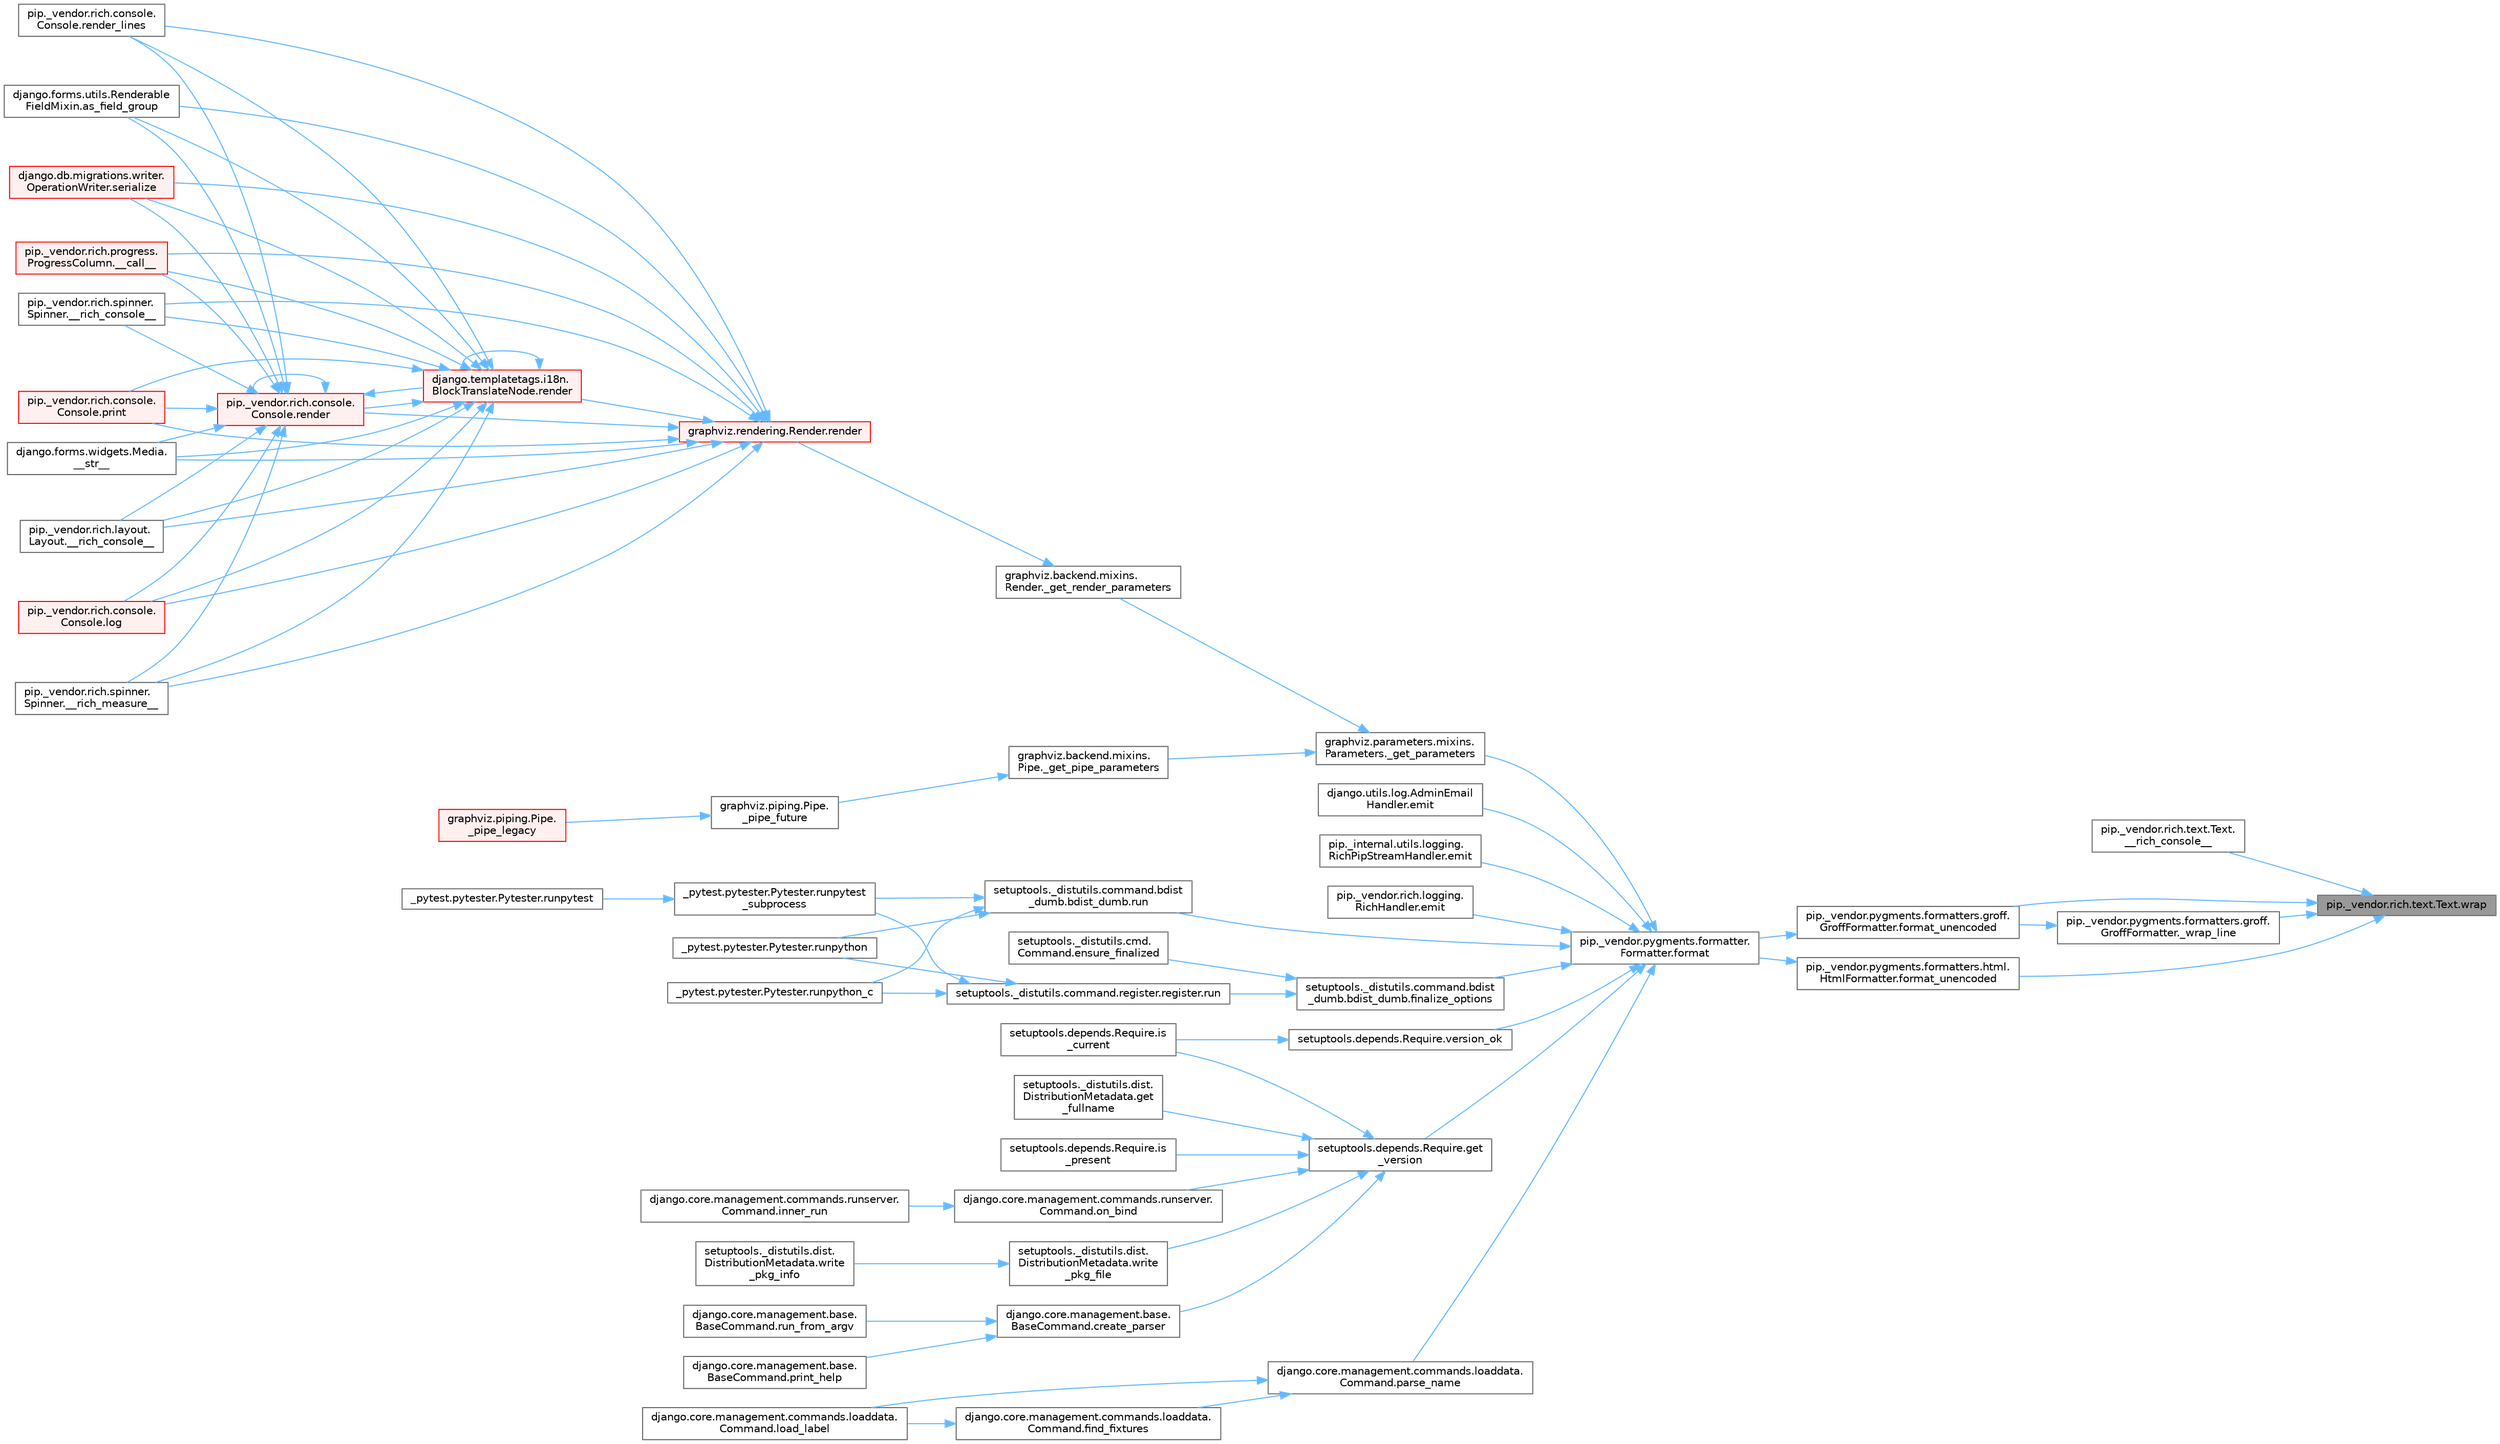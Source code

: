 digraph "pip._vendor.rich.text.Text.wrap"
{
 // LATEX_PDF_SIZE
  bgcolor="transparent";
  edge [fontname=Helvetica,fontsize=10,labelfontname=Helvetica,labelfontsize=10];
  node [fontname=Helvetica,fontsize=10,shape=box,height=0.2,width=0.4];
  rankdir="RL";
  Node1 [id="Node000001",label="pip._vendor.rich.text.Text.wrap",height=0.2,width=0.4,color="gray40", fillcolor="grey60", style="filled", fontcolor="black",tooltip=" "];
  Node1 -> Node2 [id="edge1_Node000001_Node000002",dir="back",color="steelblue1",style="solid",tooltip=" "];
  Node2 [id="Node000002",label="pip._vendor.rich.text.Text.\l__rich_console__",height=0.2,width=0.4,color="grey40", fillcolor="white", style="filled",URL="$classpip_1_1__vendor_1_1rich_1_1text_1_1_text.html#abf1ba85df0af2025a4778a2915a09b37",tooltip=" "];
  Node1 -> Node3 [id="edge2_Node000001_Node000003",dir="back",color="steelblue1",style="solid",tooltip=" "];
  Node3 [id="Node000003",label="pip._vendor.pygments.formatters.groff.\lGroffFormatter._wrap_line",height=0.2,width=0.4,color="grey40", fillcolor="white", style="filled",URL="$classpip_1_1__vendor_1_1pygments_1_1formatters_1_1groff_1_1_groff_formatter.html#aae3ca36de9a248c3cbe687eb0a4a5095",tooltip=" "];
  Node3 -> Node4 [id="edge3_Node000003_Node000004",dir="back",color="steelblue1",style="solid",tooltip=" "];
  Node4 [id="Node000004",label="pip._vendor.pygments.formatters.groff.\lGroffFormatter.format_unencoded",height=0.2,width=0.4,color="grey40", fillcolor="white", style="filled",URL="$classpip_1_1__vendor_1_1pygments_1_1formatters_1_1groff_1_1_groff_formatter.html#a7cf1f01b75aa6d5b579dcef32ae2ef8f",tooltip=" "];
  Node4 -> Node5 [id="edge4_Node000004_Node000005",dir="back",color="steelblue1",style="solid",tooltip=" "];
  Node5 [id="Node000005",label="pip._vendor.pygments.formatter.\lFormatter.format",height=0.2,width=0.4,color="grey40", fillcolor="white", style="filled",URL="$classpip_1_1__vendor_1_1pygments_1_1formatter_1_1_formatter.html#a11054ddaa650b704c79f1ea0500b1e1e",tooltip=" "];
  Node5 -> Node6 [id="edge5_Node000005_Node000006",dir="back",color="steelblue1",style="solid",tooltip=" "];
  Node6 [id="Node000006",label="graphviz.parameters.mixins.\lParameters._get_parameters",height=0.2,width=0.4,color="grey40", fillcolor="white", style="filled",URL="$classgraphviz_1_1parameters_1_1mixins_1_1_parameters.html#afbdb3248258e4e956d5a7a5f70e60b27",tooltip=" "];
  Node6 -> Node7 [id="edge6_Node000006_Node000007",dir="back",color="steelblue1",style="solid",tooltip=" "];
  Node7 [id="Node000007",label="graphviz.backend.mixins.\lPipe._get_pipe_parameters",height=0.2,width=0.4,color="grey40", fillcolor="white", style="filled",URL="$classgraphviz_1_1backend_1_1mixins_1_1_pipe.html#a71c9b0c3410eae1975141f6c7774a1a0",tooltip=" "];
  Node7 -> Node8 [id="edge7_Node000007_Node000008",dir="back",color="steelblue1",style="solid",tooltip=" "];
  Node8 [id="Node000008",label="graphviz.piping.Pipe.\l_pipe_future",height=0.2,width=0.4,color="grey40", fillcolor="white", style="filled",URL="$classgraphviz_1_1piping_1_1_pipe.html#af8e945601764f6c1340dc13ff7606aab",tooltip=" "];
  Node8 -> Node9 [id="edge8_Node000008_Node000009",dir="back",color="steelblue1",style="solid",tooltip=" "];
  Node9 [id="Node000009",label="graphviz.piping.Pipe.\l_pipe_legacy",height=0.2,width=0.4,color="red", fillcolor="#FFF0F0", style="filled",URL="$classgraphviz_1_1piping_1_1_pipe.html#a6632f0bdcb84b91daead31b26b79b528",tooltip=" "];
  Node6 -> Node14 [id="edge9_Node000006_Node000014",dir="back",color="steelblue1",style="solid",tooltip=" "];
  Node14 [id="Node000014",label="graphviz.backend.mixins.\lRender._get_render_parameters",height=0.2,width=0.4,color="grey40", fillcolor="white", style="filled",URL="$classgraphviz_1_1backend_1_1mixins_1_1_render.html#aedbcb99d10d2133f71d5f6671cbe257b",tooltip=" "];
  Node14 -> Node15 [id="edge10_Node000014_Node000015",dir="back",color="steelblue1",style="solid",tooltip=" "];
  Node15 [id="Node000015",label="graphviz.rendering.Render.render",height=0.2,width=0.4,color="red", fillcolor="#FFF0F0", style="filled",URL="$classgraphviz_1_1rendering_1_1_render.html#a0249d6538d64a6b59b1bed64d4636456",tooltip=" "];
  Node15 -> Node16 [id="edge11_Node000015_Node000016",dir="back",color="steelblue1",style="solid",tooltip=" "];
  Node16 [id="Node000016",label="pip._vendor.rich.progress.\lProgressColumn.__call__",height=0.2,width=0.4,color="red", fillcolor="#FFF0F0", style="filled",URL="$classpip_1_1__vendor_1_1rich_1_1progress_1_1_progress_column.html#ae0c399be74222f949edb0fa5324cf6ea",tooltip=" "];
  Node15 -> Node19 [id="edge12_Node000015_Node000019",dir="back",color="steelblue1",style="solid",tooltip=" "];
  Node19 [id="Node000019",label="pip._vendor.rich.layout.\lLayout.__rich_console__",height=0.2,width=0.4,color="grey40", fillcolor="white", style="filled",URL="$classpip_1_1__vendor_1_1rich_1_1layout_1_1_layout.html#ac39cb3d17d2b0324ee1b0dada41a3ebd",tooltip=" "];
  Node15 -> Node20 [id="edge13_Node000015_Node000020",dir="back",color="steelblue1",style="solid",tooltip=" "];
  Node20 [id="Node000020",label="pip._vendor.rich.spinner.\lSpinner.__rich_console__",height=0.2,width=0.4,color="grey40", fillcolor="white", style="filled",URL="$classpip_1_1__vendor_1_1rich_1_1spinner_1_1_spinner.html#a6883d8dced19ac48d4dfc74f776357fd",tooltip=" "];
  Node15 -> Node21 [id="edge14_Node000015_Node000021",dir="back",color="steelblue1",style="solid",tooltip=" "];
  Node21 [id="Node000021",label="pip._vendor.rich.spinner.\lSpinner.__rich_measure__",height=0.2,width=0.4,color="grey40", fillcolor="white", style="filled",URL="$classpip_1_1__vendor_1_1rich_1_1spinner_1_1_spinner.html#a89745682c823c44a31bae8e8d07869f5",tooltip=" "];
  Node15 -> Node22 [id="edge15_Node000015_Node000022",dir="back",color="steelblue1",style="solid",tooltip=" "];
  Node22 [id="Node000022",label="django.forms.widgets.Media.\l__str__",height=0.2,width=0.4,color="grey40", fillcolor="white", style="filled",URL="$classdjango_1_1forms_1_1widgets_1_1_media.html#ae1651710548a7d9f14f036d035012d21",tooltip=" "];
  Node15 -> Node23 [id="edge16_Node000015_Node000023",dir="back",color="steelblue1",style="solid",tooltip=" "];
  Node23 [id="Node000023",label="django.forms.utils.Renderable\lFieldMixin.as_field_group",height=0.2,width=0.4,color="grey40", fillcolor="white", style="filled",URL="$classdjango_1_1forms_1_1utils_1_1_renderable_field_mixin.html#a1e9a1b4f790ea694431554267fd5d74c",tooltip=" "];
  Node15 -> Node24 [id="edge17_Node000015_Node000024",dir="back",color="steelblue1",style="solid",tooltip=" "];
  Node24 [id="Node000024",label="pip._vendor.rich.console.\lConsole.log",height=0.2,width=0.4,color="red", fillcolor="#FFF0F0", style="filled",URL="$classpip_1_1__vendor_1_1rich_1_1console_1_1_console.html#af9c77e39f9413fc2b134c60cfa23b0f1",tooltip=" "];
  Node15 -> Node445 [id="edge18_Node000015_Node000445",dir="back",color="steelblue1",style="solid",tooltip=" "];
  Node445 [id="Node000445",label="pip._vendor.rich.console.\lConsole.print",height=0.2,width=0.4,color="red", fillcolor="#FFF0F0", style="filled",URL="$classpip_1_1__vendor_1_1rich_1_1console_1_1_console.html#af954370cdbb49236b597f2c11064549d",tooltip=" "];
  Node15 -> Node890 [id="edge19_Node000015_Node000890",dir="back",color="steelblue1",style="solid",tooltip=" "];
  Node890 [id="Node000890",label="django.templatetags.i18n.\lBlockTranslateNode.render",height=0.2,width=0.4,color="red", fillcolor="#FFF0F0", style="filled",URL="$classdjango_1_1templatetags_1_1i18n_1_1_block_translate_node.html#aaf05bebfd02c1c4b676387ada0357832",tooltip=" "];
  Node890 -> Node16 [id="edge20_Node000890_Node000016",dir="back",color="steelblue1",style="solid",tooltip=" "];
  Node890 -> Node19 [id="edge21_Node000890_Node000019",dir="back",color="steelblue1",style="solid",tooltip=" "];
  Node890 -> Node20 [id="edge22_Node000890_Node000020",dir="back",color="steelblue1",style="solid",tooltip=" "];
  Node890 -> Node21 [id="edge23_Node000890_Node000021",dir="back",color="steelblue1",style="solid",tooltip=" "];
  Node890 -> Node22 [id="edge24_Node000890_Node000022",dir="back",color="steelblue1",style="solid",tooltip=" "];
  Node890 -> Node23 [id="edge25_Node000890_Node000023",dir="back",color="steelblue1",style="solid",tooltip=" "];
  Node890 -> Node24 [id="edge26_Node000890_Node000024",dir="back",color="steelblue1",style="solid",tooltip=" "];
  Node890 -> Node445 [id="edge27_Node000890_Node000445",dir="back",color="steelblue1",style="solid",tooltip=" "];
  Node890 -> Node890 [id="edge28_Node000890_Node000890",dir="back",color="steelblue1",style="solid",tooltip=" "];
  Node890 -> Node891 [id="edge29_Node000890_Node000891",dir="back",color="steelblue1",style="solid",tooltip=" "];
  Node891 [id="Node000891",label="pip._vendor.rich.console.\lConsole.render",height=0.2,width=0.4,color="red", fillcolor="#FFF0F0", style="filled",URL="$classpip_1_1__vendor_1_1rich_1_1console_1_1_console.html#a9551b8254c573105adde80622393a938",tooltip=" "];
  Node891 -> Node16 [id="edge30_Node000891_Node000016",dir="back",color="steelblue1",style="solid",tooltip=" "];
  Node891 -> Node19 [id="edge31_Node000891_Node000019",dir="back",color="steelblue1",style="solid",tooltip=" "];
  Node891 -> Node20 [id="edge32_Node000891_Node000020",dir="back",color="steelblue1",style="solid",tooltip=" "];
  Node891 -> Node21 [id="edge33_Node000891_Node000021",dir="back",color="steelblue1",style="solid",tooltip=" "];
  Node891 -> Node22 [id="edge34_Node000891_Node000022",dir="back",color="steelblue1",style="solid",tooltip=" "];
  Node891 -> Node23 [id="edge35_Node000891_Node000023",dir="back",color="steelblue1",style="solid",tooltip=" "];
  Node891 -> Node24 [id="edge36_Node000891_Node000024",dir="back",color="steelblue1",style="solid",tooltip=" "];
  Node891 -> Node445 [id="edge37_Node000891_Node000445",dir="back",color="steelblue1",style="solid",tooltip=" "];
  Node891 -> Node890 [id="edge38_Node000891_Node000890",dir="back",color="steelblue1",style="solid",tooltip=" "];
  Node891 -> Node891 [id="edge39_Node000891_Node000891",dir="back",color="steelblue1",style="solid",tooltip=" "];
  Node891 -> Node892 [id="edge40_Node000891_Node000892",dir="back",color="steelblue1",style="solid",tooltip=" "];
  Node892 [id="Node000892",label="pip._vendor.rich.console.\lConsole.render_lines",height=0.2,width=0.4,color="grey40", fillcolor="white", style="filled",URL="$classpip_1_1__vendor_1_1rich_1_1console_1_1_console.html#a5818808a49db20c5bee6986425f96f14",tooltip=" "];
  Node891 -> Node893 [id="edge41_Node000891_Node000893",dir="back",color="steelblue1",style="solid",tooltip=" "];
  Node893 [id="Node000893",label="django.db.migrations.writer.\lOperationWriter.serialize",height=0.2,width=0.4,color="red", fillcolor="#FFF0F0", style="filled",URL="$classdjango_1_1db_1_1migrations_1_1writer_1_1_operation_writer.html#a866e8d13e1c54a35d74e9a6b0383b2f8",tooltip=" "];
  Node890 -> Node892 [id="edge42_Node000890_Node000892",dir="back",color="steelblue1",style="solid",tooltip=" "];
  Node890 -> Node893 [id="edge43_Node000890_Node000893",dir="back",color="steelblue1",style="solid",tooltip=" "];
  Node15 -> Node891 [id="edge44_Node000015_Node000891",dir="back",color="steelblue1",style="solid",tooltip=" "];
  Node15 -> Node892 [id="edge45_Node000015_Node000892",dir="back",color="steelblue1",style="solid",tooltip=" "];
  Node15 -> Node893 [id="edge46_Node000015_Node000893",dir="back",color="steelblue1",style="solid",tooltip=" "];
  Node5 -> Node936 [id="edge47_Node000005_Node000936",dir="back",color="steelblue1",style="solid",tooltip=" "];
  Node936 [id="Node000936",label="django.utils.log.AdminEmail\lHandler.emit",height=0.2,width=0.4,color="grey40", fillcolor="white", style="filled",URL="$classdjango_1_1utils_1_1log_1_1_admin_email_handler.html#a11349fead71eaec84d4aff34a8deb666",tooltip=" "];
  Node5 -> Node937 [id="edge48_Node000005_Node000937",dir="back",color="steelblue1",style="solid",tooltip=" "];
  Node937 [id="Node000937",label="pip._internal.utils.logging.\lRichPipStreamHandler.emit",height=0.2,width=0.4,color="grey40", fillcolor="white", style="filled",URL="$classpip_1_1__internal_1_1utils_1_1logging_1_1_rich_pip_stream_handler.html#ad9f05ef5ca9f8e35a17f0786341ede5e",tooltip=" "];
  Node5 -> Node938 [id="edge49_Node000005_Node000938",dir="back",color="steelblue1",style="solid",tooltip=" "];
  Node938 [id="Node000938",label="pip._vendor.rich.logging.\lRichHandler.emit",height=0.2,width=0.4,color="grey40", fillcolor="white", style="filled",URL="$classpip_1_1__vendor_1_1rich_1_1logging_1_1_rich_handler.html#ab4cb212e118c85f22366e22bc4a7d0fc",tooltip=" "];
  Node5 -> Node939 [id="edge50_Node000005_Node000939",dir="back",color="steelblue1",style="solid",tooltip=" "];
  Node939 [id="Node000939",label="setuptools._distutils.command.bdist\l_dumb.bdist_dumb.finalize_options",height=0.2,width=0.4,color="grey40", fillcolor="white", style="filled",URL="$classsetuptools_1_1__distutils_1_1command_1_1bdist__dumb_1_1bdist__dumb.html#a5c59784dbb6b042d048b222bf21b617b",tooltip=" "];
  Node939 -> Node116 [id="edge51_Node000939_Node000116",dir="back",color="steelblue1",style="solid",tooltip=" "];
  Node116 [id="Node000116",label="setuptools._distutils.cmd.\lCommand.ensure_finalized",height=0.2,width=0.4,color="grey40", fillcolor="white", style="filled",URL="$classsetuptools_1_1__distutils_1_1cmd_1_1_command.html#a3d586ca13afbfed87a11872fd15515ab",tooltip=" "];
  Node939 -> Node117 [id="edge52_Node000939_Node000117",dir="back",color="steelblue1",style="solid",tooltip=" "];
  Node117 [id="Node000117",label="setuptools._distutils.command.register.register.run",height=0.2,width=0.4,color="grey40", fillcolor="white", style="filled",URL="$classsetuptools_1_1__distutils_1_1command_1_1register_1_1register.html#a2c04b126757f477c907033d7f3d0e169",tooltip=" "];
  Node117 -> Node118 [id="edge53_Node000117_Node000118",dir="back",color="steelblue1",style="solid",tooltip=" "];
  Node118 [id="Node000118",label="_pytest.pytester.Pytester.runpytest\l_subprocess",height=0.2,width=0.4,color="grey40", fillcolor="white", style="filled",URL="$class__pytest_1_1pytester_1_1_pytester.html#a59323c6d6a1469a1206f1c0b8fce99c9",tooltip=" "];
  Node118 -> Node119 [id="edge54_Node000118_Node000119",dir="back",color="steelblue1",style="solid",tooltip=" "];
  Node119 [id="Node000119",label="_pytest.pytester.Pytester.runpytest",height=0.2,width=0.4,color="grey40", fillcolor="white", style="filled",URL="$class__pytest_1_1pytester_1_1_pytester.html#a2765db48ffe1b8853581d711ff43a87b",tooltip=" "];
  Node117 -> Node120 [id="edge55_Node000117_Node000120",dir="back",color="steelblue1",style="solid",tooltip=" "];
  Node120 [id="Node000120",label="_pytest.pytester.Pytester.runpython",height=0.2,width=0.4,color="grey40", fillcolor="white", style="filled",URL="$class__pytest_1_1pytester_1_1_pytester.html#a4e0c539507f15fd333cf618faf9687ef",tooltip=" "];
  Node117 -> Node121 [id="edge56_Node000117_Node000121",dir="back",color="steelblue1",style="solid",tooltip=" "];
  Node121 [id="Node000121",label="_pytest.pytester.Pytester.runpython_c",height=0.2,width=0.4,color="grey40", fillcolor="white", style="filled",URL="$class__pytest_1_1pytester_1_1_pytester.html#aea789acfe206d9c40d9a6bf54a337f2a",tooltip=" "];
  Node5 -> Node940 [id="edge57_Node000005_Node000940",dir="back",color="steelblue1",style="solid",tooltip=" "];
  Node940 [id="Node000940",label="setuptools.depends.Require.get\l_version",height=0.2,width=0.4,color="grey40", fillcolor="white", style="filled",URL="$classsetuptools_1_1depends_1_1_require.html#a4046ad4155f80d85057e4ccd6a41dc00",tooltip=" "];
  Node940 -> Node941 [id="edge58_Node000940_Node000941",dir="back",color="steelblue1",style="solid",tooltip=" "];
  Node941 [id="Node000941",label="django.core.management.base.\lBaseCommand.create_parser",height=0.2,width=0.4,color="grey40", fillcolor="white", style="filled",URL="$classdjango_1_1core_1_1management_1_1base_1_1_base_command.html#ae878e488f18d67acf1037a7e2db5b478",tooltip=" "];
  Node941 -> Node942 [id="edge59_Node000941_Node000942",dir="back",color="steelblue1",style="solid",tooltip=" "];
  Node942 [id="Node000942",label="django.core.management.base.\lBaseCommand.print_help",height=0.2,width=0.4,color="grey40", fillcolor="white", style="filled",URL="$classdjango_1_1core_1_1management_1_1base_1_1_base_command.html#a9f81b6c52db3a2b0a123ca7bdd0ee819",tooltip=" "];
  Node941 -> Node350 [id="edge60_Node000941_Node000350",dir="back",color="steelblue1",style="solid",tooltip=" "];
  Node350 [id="Node000350",label="django.core.management.base.\lBaseCommand.run_from_argv",height=0.2,width=0.4,color="grey40", fillcolor="white", style="filled",URL="$classdjango_1_1core_1_1management_1_1base_1_1_base_command.html#a6c1cc5fc9ec35d268e45ebaadd2ac4a7",tooltip=" "];
  Node940 -> Node943 [id="edge61_Node000940_Node000943",dir="back",color="steelblue1",style="solid",tooltip=" "];
  Node943 [id="Node000943",label="setuptools._distutils.dist.\lDistributionMetadata.get\l_fullname",height=0.2,width=0.4,color="grey40", fillcolor="white", style="filled",URL="$classsetuptools_1_1__distutils_1_1dist_1_1_distribution_metadata.html#ab7420b68c460cd9eb85694a8be6ee524",tooltip=" "];
  Node940 -> Node944 [id="edge62_Node000940_Node000944",dir="back",color="steelblue1",style="solid",tooltip=" "];
  Node944 [id="Node000944",label="setuptools.depends.Require.is\l_current",height=0.2,width=0.4,color="grey40", fillcolor="white", style="filled",URL="$classsetuptools_1_1depends_1_1_require.html#a81f55cdf6880a438b636542f06b9485a",tooltip=" "];
  Node940 -> Node945 [id="edge63_Node000940_Node000945",dir="back",color="steelblue1",style="solid",tooltip=" "];
  Node945 [id="Node000945",label="setuptools.depends.Require.is\l_present",height=0.2,width=0.4,color="grey40", fillcolor="white", style="filled",URL="$classsetuptools_1_1depends_1_1_require.html#a3ab4975a6b46661ed70950dae37ed79c",tooltip=" "];
  Node940 -> Node946 [id="edge64_Node000940_Node000946",dir="back",color="steelblue1",style="solid",tooltip=" "];
  Node946 [id="Node000946",label="django.core.management.commands.runserver.\lCommand.on_bind",height=0.2,width=0.4,color="grey40", fillcolor="white", style="filled",URL="$classdjango_1_1core_1_1management_1_1commands_1_1runserver_1_1_command.html#a9be890479e656b71da83b03cd9adc584",tooltip=" "];
  Node946 -> Node947 [id="edge65_Node000946_Node000947",dir="back",color="steelblue1",style="solid",tooltip=" "];
  Node947 [id="Node000947",label="django.core.management.commands.runserver.\lCommand.inner_run",height=0.2,width=0.4,color="grey40", fillcolor="white", style="filled",URL="$classdjango_1_1core_1_1management_1_1commands_1_1runserver_1_1_command.html#acfb4f8a23c7de4b2d14ba1acbe99e76c",tooltip=" "];
  Node940 -> Node640 [id="edge66_Node000940_Node000640",dir="back",color="steelblue1",style="solid",tooltip=" "];
  Node640 [id="Node000640",label="setuptools._distutils.dist.\lDistributionMetadata.write\l_pkg_file",height=0.2,width=0.4,color="grey40", fillcolor="white", style="filled",URL="$classsetuptools_1_1__distutils_1_1dist_1_1_distribution_metadata.html#a2a55009e9d487a82234459fb242f4be0",tooltip=" "];
  Node640 -> Node641 [id="edge67_Node000640_Node000641",dir="back",color="steelblue1",style="solid",tooltip=" "];
  Node641 [id="Node000641",label="setuptools._distutils.dist.\lDistributionMetadata.write\l_pkg_info",height=0.2,width=0.4,color="grey40", fillcolor="white", style="filled",URL="$classsetuptools_1_1__distutils_1_1dist_1_1_distribution_metadata.html#a0f62394989fd40fc4215cb7e4250fcfb",tooltip=" "];
  Node5 -> Node948 [id="edge68_Node000005_Node000948",dir="back",color="steelblue1",style="solid",tooltip=" "];
  Node948 [id="Node000948",label="django.core.management.commands.loaddata.\lCommand.parse_name",height=0.2,width=0.4,color="grey40", fillcolor="white", style="filled",URL="$classdjango_1_1core_1_1management_1_1commands_1_1loaddata_1_1_command.html#aac6fd16700a70d972d7cafd0bcf5d5aa",tooltip=" "];
  Node948 -> Node949 [id="edge69_Node000948_Node000949",dir="back",color="steelblue1",style="solid",tooltip=" "];
  Node949 [id="Node000949",label="django.core.management.commands.loaddata.\lCommand.find_fixtures",height=0.2,width=0.4,color="grey40", fillcolor="white", style="filled",URL="$classdjango_1_1core_1_1management_1_1commands_1_1loaddata_1_1_command.html#ae13127621bcc44cf1fdc0029ed204022",tooltip=" "];
  Node949 -> Node950 [id="edge70_Node000949_Node000950",dir="back",color="steelblue1",style="solid",tooltip=" "];
  Node950 [id="Node000950",label="django.core.management.commands.loaddata.\lCommand.load_label",height=0.2,width=0.4,color="grey40", fillcolor="white", style="filled",URL="$classdjango_1_1core_1_1management_1_1commands_1_1loaddata_1_1_command.html#a94197296f84aacd90df47924a21709f7",tooltip=" "];
  Node948 -> Node950 [id="edge71_Node000948_Node000950",dir="back",color="steelblue1",style="solid",tooltip=" "];
  Node5 -> Node951 [id="edge72_Node000005_Node000951",dir="back",color="steelblue1",style="solid",tooltip=" "];
  Node951 [id="Node000951",label="setuptools._distutils.command.bdist\l_dumb.bdist_dumb.run",height=0.2,width=0.4,color="grey40", fillcolor="white", style="filled",URL="$classsetuptools_1_1__distutils_1_1command_1_1bdist__dumb_1_1bdist__dumb.html#a1ddf2b2f2332fed447e1f22a0cf6e129",tooltip=" "];
  Node951 -> Node118 [id="edge73_Node000951_Node000118",dir="back",color="steelblue1",style="solid",tooltip=" "];
  Node951 -> Node120 [id="edge74_Node000951_Node000120",dir="back",color="steelblue1",style="solid",tooltip=" "];
  Node951 -> Node121 [id="edge75_Node000951_Node000121",dir="back",color="steelblue1",style="solid",tooltip=" "];
  Node5 -> Node952 [id="edge76_Node000005_Node000952",dir="back",color="steelblue1",style="solid",tooltip=" "];
  Node952 [id="Node000952",label="setuptools.depends.Require.version_ok",height=0.2,width=0.4,color="grey40", fillcolor="white", style="filled",URL="$classsetuptools_1_1depends_1_1_require.html#ac295f5deb6934eda74031b692cdd1678",tooltip=" "];
  Node952 -> Node944 [id="edge77_Node000952_Node000944",dir="back",color="steelblue1",style="solid",tooltip=" "];
  Node1 -> Node4 [id="edge78_Node000001_Node000004",dir="back",color="steelblue1",style="solid",tooltip=" "];
  Node1 -> Node1613 [id="edge79_Node000001_Node001613",dir="back",color="steelblue1",style="solid",tooltip=" "];
  Node1613 [id="Node001613",label="pip._vendor.pygments.formatters.html.\lHtmlFormatter.format_unencoded",height=0.2,width=0.4,color="grey40", fillcolor="white", style="filled",URL="$classpip_1_1__vendor_1_1pygments_1_1formatters_1_1html_1_1_html_formatter.html#a296a51115f9ec5f6663333a86e0df5b0",tooltip=" "];
  Node1613 -> Node5 [id="edge80_Node001613_Node000005",dir="back",color="steelblue1",style="solid",tooltip=" "];
}
